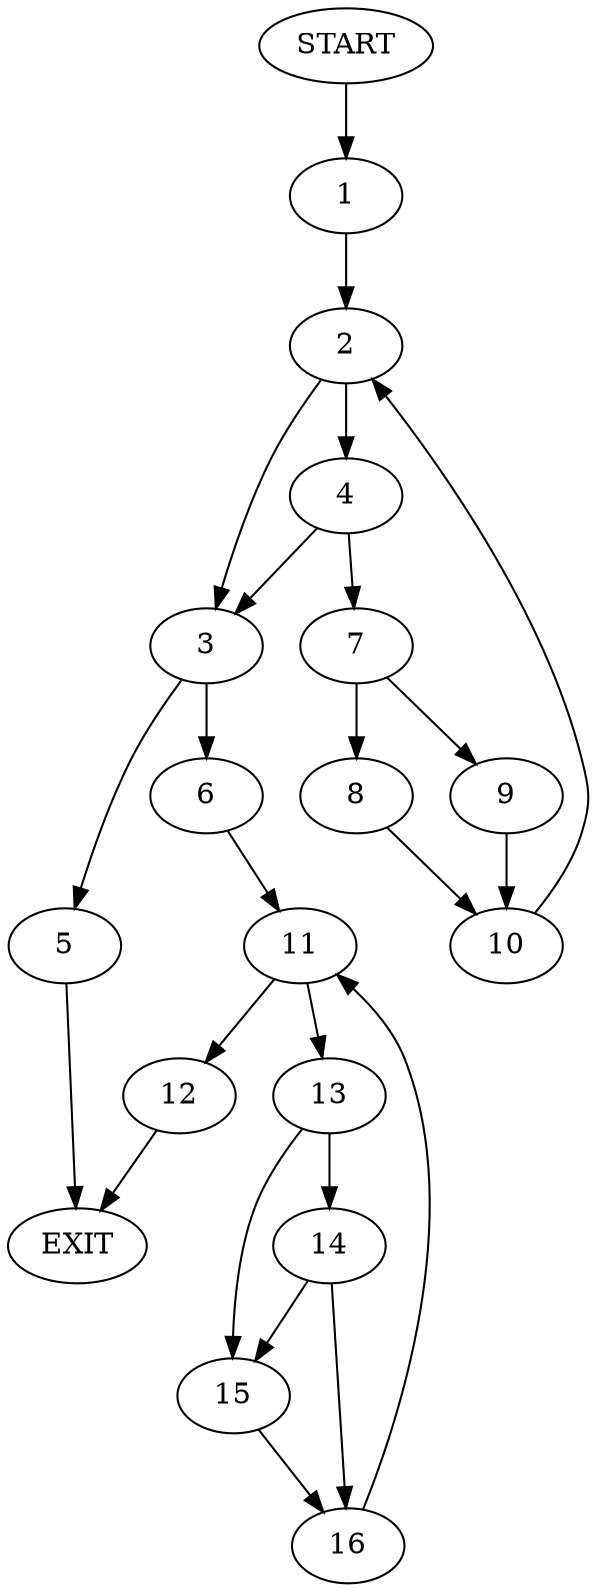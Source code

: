 digraph {
0 [label="START"]
17 [label="EXIT"]
0 -> 1
1 -> 2
2 -> 3
2 -> 4
3 -> 5
3 -> 6
4 -> 7
4 -> 3
7 -> 8
7 -> 9
8 -> 10
9 -> 10
10 -> 2
6 -> 11
5 -> 17
11 -> 12
11 -> 13
13 -> 14
13 -> 15
12 -> 17
15 -> 16
14 -> 16
14 -> 15
16 -> 11
}
